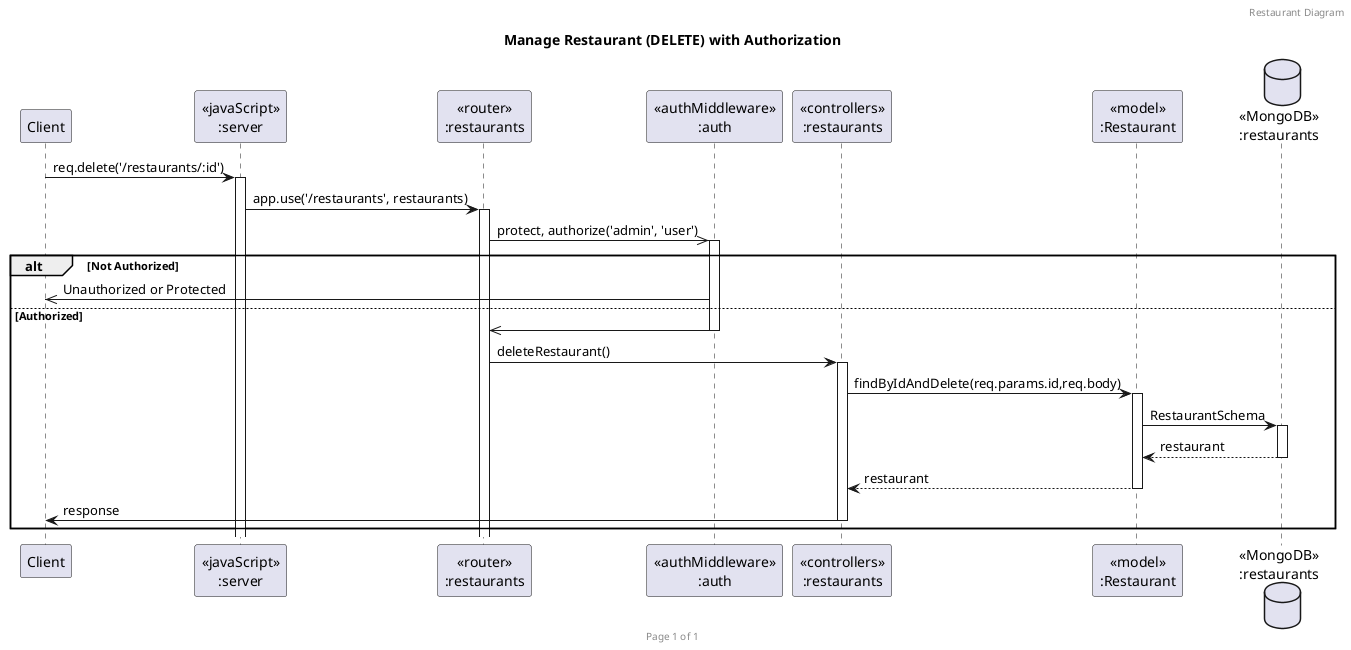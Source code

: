 @startuml
header Restaurant Diagram
footer Page %page% of %lastpage%
title "Manage Restaurant (DELETE) with Authorization"

participant "Client" as client
participant "<<javaScript>>\n:server" as server
participant "<<router>>\n:restaurants" as routerRestaurants
participant "<<authMiddleware>>\n:auth" as authMiddleware
participant "<<controllers>>\n:restaurants" as controllersRestaurants
participant "<<model>>\n:Restaurant" as modelRestaurant
database "<<MongoDB>>\n:restaurants" as RestaurantsDatabase

client->server ++:req.delete('/restaurants/:id')
server->routerRestaurants ++:app.use('/restaurants', restaurants)
routerRestaurants->>authMiddleware ++:protect, authorize('admin', 'user')

alt Not Authorized
    authMiddleware->>client :Unauthorized or Protected
else Authorized
    authMiddleware->>routerRestaurants -- :
    routerRestaurants->controllersRestaurants ++:deleteRestaurant()
    controllersRestaurants->modelRestaurant ++:findByIdAndDelete(req.params.id,req.body)
    modelRestaurant ->RestaurantsDatabase ++: RestaurantSchema
    RestaurantsDatabase --> modelRestaurant --: restaurant
    controllersRestaurants <-- modelRestaurant --: restaurant
    controllersRestaurants->client --:response
end



@enduml